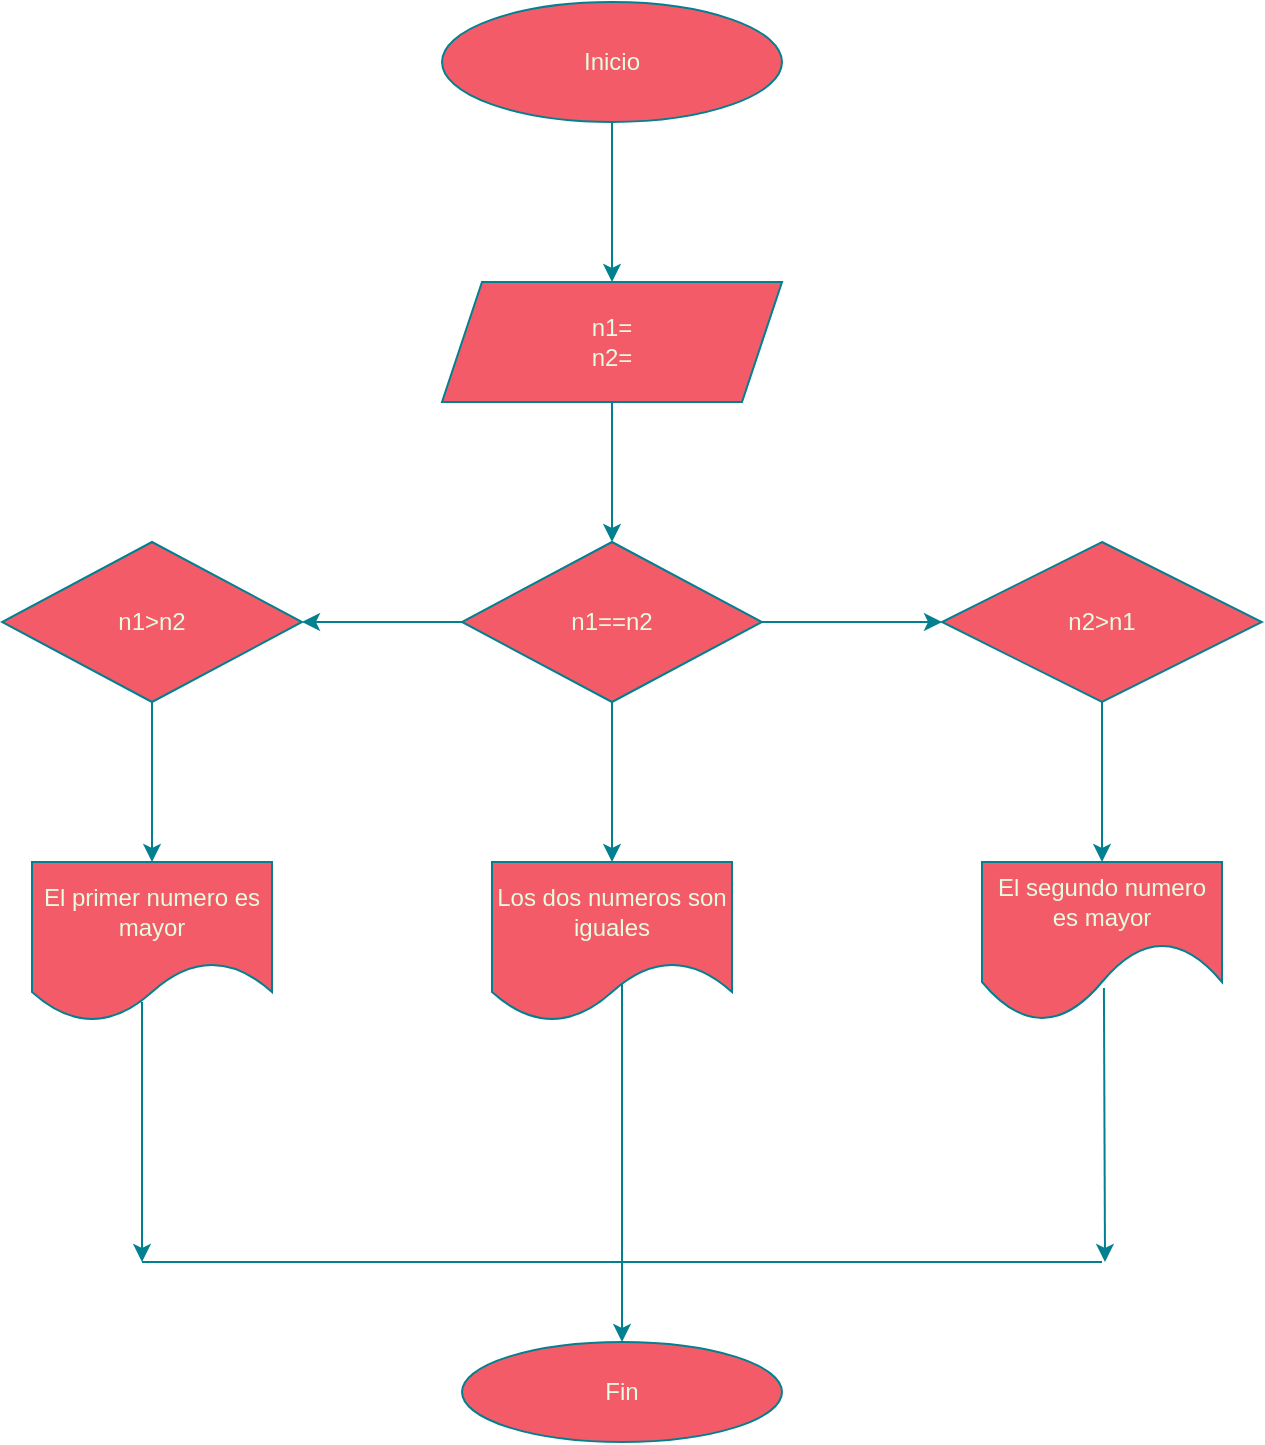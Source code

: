 <mxfile version="27.1.5">
  <diagram name="Página-1" id="s57OJqEq9wZA8JQZGDrs">
    <mxGraphModel dx="866" dy="473" grid="1" gridSize="10" guides="1" tooltips="1" connect="1" arrows="1" fold="1" page="1" pageScale="1" pageWidth="827" pageHeight="1169" math="0" shadow="0">
      <root>
        <mxCell id="0" />
        <mxCell id="1" parent="0" />
        <mxCell id="z5VQ3wt5WyvtU_yLzv60-3" value="" style="edgeStyle=orthogonalEdgeStyle;rounded=0;orthogonalLoop=1;jettySize=auto;html=1;labelBackgroundColor=none;strokeColor=#028090;fontColor=default;" parent="1" source="z5VQ3wt5WyvtU_yLzv60-1" target="z5VQ3wt5WyvtU_yLzv60-2" edge="1">
          <mxGeometry relative="1" as="geometry" />
        </mxCell>
        <mxCell id="z5VQ3wt5WyvtU_yLzv60-1" value="Inicio" style="ellipse;whiteSpace=wrap;html=1;fillColor=#F45B69;strokeColor=#028090;labelBackgroundColor=none;fontColor=#E4FDE1;" parent="1" vertex="1">
          <mxGeometry x="310" y="10" width="170" height="60" as="geometry" />
        </mxCell>
        <mxCell id="z5VQ3wt5WyvtU_yLzv60-5" value="" style="edgeStyle=orthogonalEdgeStyle;rounded=0;orthogonalLoop=1;jettySize=auto;html=1;labelBackgroundColor=none;strokeColor=#028090;fontColor=default;" parent="1" source="z5VQ3wt5WyvtU_yLzv60-2" target="z5VQ3wt5WyvtU_yLzv60-4" edge="1">
          <mxGeometry relative="1" as="geometry" />
        </mxCell>
        <mxCell id="z5VQ3wt5WyvtU_yLzv60-2" value="n1=&lt;div&gt;n2=&lt;/div&gt;" style="shape=parallelogram;perimeter=parallelogramPerimeter;whiteSpace=wrap;html=1;fixedSize=1;fillColor=#F45B69;strokeColor=#028090;labelBackgroundColor=none;fontColor=#E4FDE1;" parent="1" vertex="1">
          <mxGeometry x="310" y="150" width="170" height="60" as="geometry" />
        </mxCell>
        <mxCell id="z5VQ3wt5WyvtU_yLzv60-7" value="" style="edgeStyle=orthogonalEdgeStyle;rounded=0;orthogonalLoop=1;jettySize=auto;html=1;labelBackgroundColor=none;strokeColor=#028090;fontColor=default;" parent="1" source="z5VQ3wt5WyvtU_yLzv60-4" target="z5VQ3wt5WyvtU_yLzv60-6" edge="1">
          <mxGeometry relative="1" as="geometry" />
        </mxCell>
        <mxCell id="z5VQ3wt5WyvtU_yLzv60-11" value="" style="edgeStyle=orthogonalEdgeStyle;rounded=0;orthogonalLoop=1;jettySize=auto;html=1;labelBackgroundColor=none;strokeColor=#028090;fontColor=default;" parent="1" source="z5VQ3wt5WyvtU_yLzv60-4" target="z5VQ3wt5WyvtU_yLzv60-10" edge="1">
          <mxGeometry relative="1" as="geometry" />
        </mxCell>
        <mxCell id="z5VQ3wt5WyvtU_yLzv60-15" value="" style="edgeStyle=orthogonalEdgeStyle;rounded=0;orthogonalLoop=1;jettySize=auto;html=1;labelBackgroundColor=none;strokeColor=#028090;fontColor=default;" parent="1" source="z5VQ3wt5WyvtU_yLzv60-4" target="z5VQ3wt5WyvtU_yLzv60-14" edge="1">
          <mxGeometry relative="1" as="geometry" />
        </mxCell>
        <mxCell id="z5VQ3wt5WyvtU_yLzv60-4" value="n1==n2" style="rhombus;whiteSpace=wrap;html=1;fillColor=#F45B69;strokeColor=#028090;labelBackgroundColor=none;fontColor=#E4FDE1;" parent="1" vertex="1">
          <mxGeometry x="320" y="280" width="150" height="80" as="geometry" />
        </mxCell>
        <mxCell id="z5VQ3wt5WyvtU_yLzv60-17" value="" style="edgeStyle=orthogonalEdgeStyle;rounded=0;orthogonalLoop=1;jettySize=auto;html=1;labelBackgroundColor=none;strokeColor=#028090;fontColor=default;" parent="1" source="z5VQ3wt5WyvtU_yLzv60-6" target="z5VQ3wt5WyvtU_yLzv60-16" edge="1">
          <mxGeometry relative="1" as="geometry" />
        </mxCell>
        <mxCell id="z5VQ3wt5WyvtU_yLzv60-6" value="n2&amp;gt;n1" style="rhombus;whiteSpace=wrap;html=1;fillColor=#F45B69;strokeColor=#028090;labelBackgroundColor=none;fontColor=#E4FDE1;" parent="1" vertex="1">
          <mxGeometry x="560" y="280" width="160" height="80" as="geometry" />
        </mxCell>
        <mxCell id="z5VQ3wt5WyvtU_yLzv60-13" value="" style="edgeStyle=orthogonalEdgeStyle;rounded=0;orthogonalLoop=1;jettySize=auto;html=1;labelBackgroundColor=none;strokeColor=#028090;fontColor=default;" parent="1" source="z5VQ3wt5WyvtU_yLzv60-10" target="z5VQ3wt5WyvtU_yLzv60-12" edge="1">
          <mxGeometry relative="1" as="geometry" />
        </mxCell>
        <mxCell id="z5VQ3wt5WyvtU_yLzv60-10" value="n1&amp;gt;n2" style="rhombus;whiteSpace=wrap;html=1;fillColor=#F45B69;strokeColor=#028090;labelBackgroundColor=none;fontColor=#E4FDE1;" parent="1" vertex="1">
          <mxGeometry x="90" y="280" width="150" height="80" as="geometry" />
        </mxCell>
        <mxCell id="z5VQ3wt5WyvtU_yLzv60-12" value="El primer numero es mayor" style="shape=document;whiteSpace=wrap;html=1;boundedLbl=1;fillColor=#F45B69;strokeColor=#028090;size=0.375;labelBackgroundColor=none;fontColor=#E4FDE1;" parent="1" vertex="1">
          <mxGeometry x="105" y="440" width="120" height="80" as="geometry" />
        </mxCell>
        <mxCell id="z5VQ3wt5WyvtU_yLzv60-14" value="Los dos numeros son iguales" style="shape=document;whiteSpace=wrap;html=1;boundedLbl=1;fillColor=#F45B69;strokeColor=#028090;size=0.375;labelBackgroundColor=none;fontColor=#E4FDE1;" parent="1" vertex="1">
          <mxGeometry x="335" y="440" width="120" height="80" as="geometry" />
        </mxCell>
        <mxCell id="z5VQ3wt5WyvtU_yLzv60-16" value="El segundo numero es mayor" style="shape=document;whiteSpace=wrap;html=1;boundedLbl=1;fillColor=#F45B69;strokeColor=#028090;size=0.5;labelBackgroundColor=none;fontColor=#E4FDE1;" parent="1" vertex="1">
          <mxGeometry x="580" y="440" width="120" height="80" as="geometry" />
        </mxCell>
        <mxCell id="z5VQ3wt5WyvtU_yLzv60-20" style="edgeStyle=orthogonalEdgeStyle;rounded=0;orthogonalLoop=1;jettySize=auto;html=1;entryX=0.9;entryY=0.3;entryDx=0;entryDy=0;entryPerimeter=0;labelBackgroundColor=none;strokeColor=#028090;fontColor=default;" parent="1" edge="1">
          <mxGeometry relative="1" as="geometry">
            <mxPoint x="395" y="640" as="targetPoint" />
            <mxPoint x="395" y="640" as="sourcePoint" />
            <Array as="points" />
          </mxGeometry>
        </mxCell>
        <mxCell id="z5VQ3wt5WyvtU_yLzv60-28" value="" style="endArrow=classic;html=1;rounded=0;exitX=0.525;exitY=0.763;exitDx=0;exitDy=0;exitPerimeter=0;labelBackgroundColor=none;strokeColor=#028090;fontColor=default;" parent="1" edge="1">
          <mxGeometry width="50" height="50" relative="1" as="geometry">
            <mxPoint x="400" y="501.04" as="sourcePoint" />
            <mxPoint x="400" y="680" as="targetPoint" />
          </mxGeometry>
        </mxCell>
        <mxCell id="z5VQ3wt5WyvtU_yLzv60-29" value="" style="endArrow=classic;html=1;rounded=0;exitX=0.875;exitY=0.75;exitDx=0;exitDy=0;exitPerimeter=0;labelBackgroundColor=none;strokeColor=#028090;fontColor=default;" parent="1" edge="1">
          <mxGeometry width="50" height="50" relative="1" as="geometry">
            <mxPoint x="160" y="510" as="sourcePoint" />
            <mxPoint x="160" y="640" as="targetPoint" />
          </mxGeometry>
        </mxCell>
        <mxCell id="z5VQ3wt5WyvtU_yLzv60-30" value="" style="endArrow=classic;html=1;rounded=0;exitX=0.508;exitY=0.788;exitDx=0;exitDy=0;exitPerimeter=0;labelBackgroundColor=none;strokeColor=#028090;fontColor=default;" parent="1" source="z5VQ3wt5WyvtU_yLzv60-16" edge="1">
          <mxGeometry width="50" height="50" relative="1" as="geometry">
            <mxPoint x="650" y="530" as="sourcePoint" />
            <mxPoint x="641.5" y="640" as="targetPoint" />
          </mxGeometry>
        </mxCell>
        <mxCell id="z5VQ3wt5WyvtU_yLzv60-31" value="" style="endArrow=none;html=1;rounded=0;labelBackgroundColor=none;strokeColor=#028090;fontColor=default;" parent="1" edge="1">
          <mxGeometry width="50" height="50" relative="1" as="geometry">
            <mxPoint x="160" y="640" as="sourcePoint" />
            <mxPoint x="640" y="640" as="targetPoint" />
          </mxGeometry>
        </mxCell>
        <mxCell id="z5VQ3wt5WyvtU_yLzv60-32" value="Fin" style="ellipse;whiteSpace=wrap;html=1;fillColor=#F45B69;strokeColor=#028090;labelBackgroundColor=none;fontColor=#E4FDE1;" parent="1" vertex="1">
          <mxGeometry x="320" y="680" width="160" height="50" as="geometry" />
        </mxCell>
      </root>
    </mxGraphModel>
  </diagram>
</mxfile>
